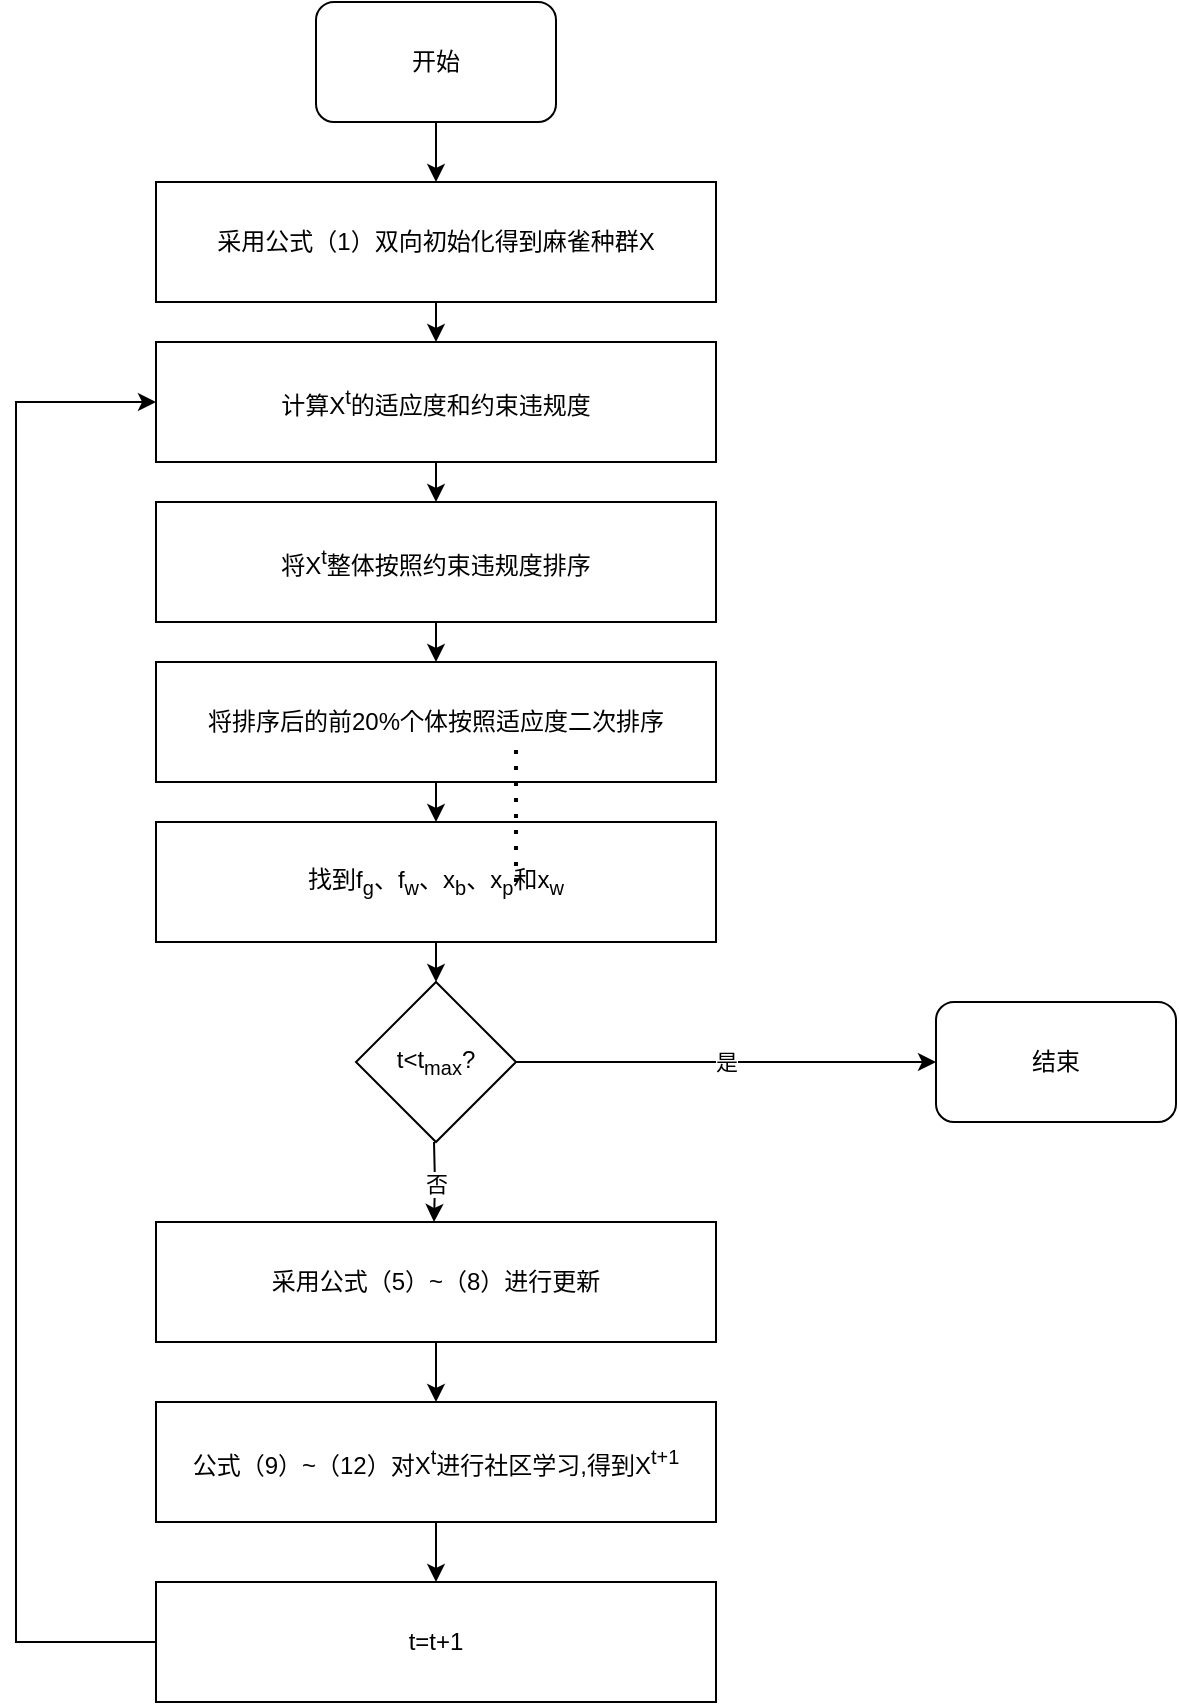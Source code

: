 <mxfile version="20.7.4" type="github">
  <diagram id="6a731a19-8d31-9384-78a2-239565b7b9f0" name="Page-1">
    <mxGraphModel dx="962" dy="829" grid="1" gridSize="10" guides="1" tooltips="1" connect="1" arrows="1" fold="1" page="1" pageScale="1" pageWidth="1169" pageHeight="827" background="none" math="0" shadow="0">
      <root>
        <mxCell id="0" />
        <mxCell id="1" parent="0" />
        <mxCell id="CUs4rStnzdPTpRsURDmQ-59" style="edgeStyle=orthogonalEdgeStyle;rounded=0;orthogonalLoop=1;jettySize=auto;html=1;exitX=0.5;exitY=1;exitDx=0;exitDy=0;entryX=0.5;entryY=0;entryDx=0;entryDy=0;" parent="1" source="CUs4rStnzdPTpRsURDmQ-56" target="CUs4rStnzdPTpRsURDmQ-58" edge="1">
          <mxGeometry relative="1" as="geometry" />
        </mxCell>
        <mxCell id="CUs4rStnzdPTpRsURDmQ-56" value="开始" style="rounded=1;whiteSpace=wrap;html=1;" parent="1" vertex="1">
          <mxGeometry x="250" y="190" width="120" height="60" as="geometry" />
        </mxCell>
        <mxCell id="CUs4rStnzdPTpRsURDmQ-70" style="edgeStyle=orthogonalEdgeStyle;rounded=0;orthogonalLoop=1;jettySize=auto;html=1;exitX=0.5;exitY=1;exitDx=0;exitDy=0;entryX=0.5;entryY=0;entryDx=0;entryDy=0;" parent="1" source="CUs4rStnzdPTpRsURDmQ-58" target="CUs4rStnzdPTpRsURDmQ-60" edge="1">
          <mxGeometry relative="1" as="geometry" />
        </mxCell>
        <mxCell id="CUs4rStnzdPTpRsURDmQ-58" value="采用公式（1）双向初始化得到麻雀种群X" style="rounded=0;whiteSpace=wrap;html=1;" parent="1" vertex="1">
          <mxGeometry x="170" y="280" width="280" height="60" as="geometry" />
        </mxCell>
        <mxCell id="CUs4rStnzdPTpRsURDmQ-71" style="edgeStyle=orthogonalEdgeStyle;rounded=0;orthogonalLoop=1;jettySize=auto;html=1;exitX=0.5;exitY=1;exitDx=0;exitDy=0;entryX=0.5;entryY=0;entryDx=0;entryDy=0;" parent="1" source="CUs4rStnzdPTpRsURDmQ-60" target="CUs4rStnzdPTpRsURDmQ-61" edge="1">
          <mxGeometry relative="1" as="geometry" />
        </mxCell>
        <mxCell id="CUs4rStnzdPTpRsURDmQ-60" value="计算X&lt;sup&gt;t&lt;/sup&gt;的适应度和约束违规度" style="rounded=0;whiteSpace=wrap;html=1;" parent="1" vertex="1">
          <mxGeometry x="170" y="360" width="280" height="60" as="geometry" />
        </mxCell>
        <mxCell id="CUs4rStnzdPTpRsURDmQ-72" style="edgeStyle=orthogonalEdgeStyle;rounded=0;orthogonalLoop=1;jettySize=auto;html=1;exitX=0.5;exitY=1;exitDx=0;exitDy=0;entryX=0.5;entryY=0;entryDx=0;entryDy=0;" parent="1" source="CUs4rStnzdPTpRsURDmQ-61" target="CUs4rStnzdPTpRsURDmQ-62" edge="1">
          <mxGeometry relative="1" as="geometry" />
        </mxCell>
        <mxCell id="CUs4rStnzdPTpRsURDmQ-61" value="将X&lt;sup&gt;t&lt;/sup&gt;整体按照约束违规度排序" style="rounded=0;whiteSpace=wrap;html=1;" parent="1" vertex="1">
          <mxGeometry x="170" y="440" width="280" height="60" as="geometry" />
        </mxCell>
        <mxCell id="CUs4rStnzdPTpRsURDmQ-74" style="edgeStyle=orthogonalEdgeStyle;rounded=0;orthogonalLoop=1;jettySize=auto;html=1;exitX=0.5;exitY=1;exitDx=0;exitDy=0;entryX=0.5;entryY=0;entryDx=0;entryDy=0;" parent="1" source="CUs4rStnzdPTpRsURDmQ-62" target="CUs4rStnzdPTpRsURDmQ-63" edge="1">
          <mxGeometry relative="1" as="geometry" />
        </mxCell>
        <mxCell id="CUs4rStnzdPTpRsURDmQ-62" value="将排序后的前20%个体按照适应度二次排序" style="rounded=0;whiteSpace=wrap;html=1;" parent="1" vertex="1">
          <mxGeometry x="170" y="520" width="280" height="60" as="geometry" />
        </mxCell>
        <mxCell id="CUs4rStnzdPTpRsURDmQ-75" style="edgeStyle=orthogonalEdgeStyle;rounded=0;orthogonalLoop=1;jettySize=auto;html=1;exitX=0.5;exitY=1;exitDx=0;exitDy=0;entryX=0.5;entryY=0;entryDx=0;entryDy=0;" parent="1" source="CUs4rStnzdPTpRsURDmQ-63" target="CUs4rStnzdPTpRsURDmQ-65" edge="1">
          <mxGeometry relative="1" as="geometry" />
        </mxCell>
        <mxCell id="CUs4rStnzdPTpRsURDmQ-63" value="找到f&lt;sub&gt;g&lt;/sub&gt;、f&lt;sub&gt;w&lt;/sub&gt;、x&lt;sub&gt;b&lt;/sub&gt;、x&lt;sub&gt;p&lt;/sub&gt;和x&lt;sub&gt;w&lt;/sub&gt;" style="rounded=0;whiteSpace=wrap;html=1;" parent="1" vertex="1">
          <mxGeometry x="170" y="600" width="280" height="60" as="geometry" />
        </mxCell>
        <mxCell id="CUs4rStnzdPTpRsURDmQ-76" value="否" style="edgeStyle=orthogonalEdgeStyle;rounded=0;orthogonalLoop=1;jettySize=auto;html=1;exitX=0.5;exitY=1;exitDx=0;exitDy=0;entryX=0.5;entryY=0;entryDx=0;entryDy=0;" parent="1" edge="1">
          <mxGeometry relative="1" as="geometry">
            <mxPoint x="309" y="760" as="sourcePoint" />
            <mxPoint x="309" y="800" as="targetPoint" />
          </mxGeometry>
        </mxCell>
        <mxCell id="CUs4rStnzdPTpRsURDmQ-80" value="是" style="edgeStyle=orthogonalEdgeStyle;rounded=0;orthogonalLoop=1;jettySize=auto;html=1;exitX=1;exitY=0.5;exitDx=0;exitDy=0;" parent="1" source="CUs4rStnzdPTpRsURDmQ-65" target="CUs4rStnzdPTpRsURDmQ-69" edge="1">
          <mxGeometry relative="1" as="geometry" />
        </mxCell>
        <mxCell id="CUs4rStnzdPTpRsURDmQ-65" value="t&amp;lt;t&lt;sub&gt;max&lt;/sub&gt;?" style="rhombus;whiteSpace=wrap;html=1;" parent="1" vertex="1">
          <mxGeometry x="270" y="680" width="80" height="80" as="geometry" />
        </mxCell>
        <mxCell id="CUs4rStnzdPTpRsURDmQ-77" style="edgeStyle=orthogonalEdgeStyle;rounded=0;orthogonalLoop=1;jettySize=auto;html=1;exitX=0.5;exitY=1;exitDx=0;exitDy=0;entryX=0.5;entryY=0;entryDx=0;entryDy=0;" parent="1" source="CUs4rStnzdPTpRsURDmQ-66" target="CUs4rStnzdPTpRsURDmQ-67" edge="1">
          <mxGeometry relative="1" as="geometry" />
        </mxCell>
        <mxCell id="CUs4rStnzdPTpRsURDmQ-66" value="采用公式（5）~（8）进行更新" style="rounded=0;whiteSpace=wrap;html=1;" parent="1" vertex="1">
          <mxGeometry x="170" y="800" width="280" height="60" as="geometry" />
        </mxCell>
        <mxCell id="CUs4rStnzdPTpRsURDmQ-78" style="edgeStyle=orthogonalEdgeStyle;rounded=0;orthogonalLoop=1;jettySize=auto;html=1;exitX=0.5;exitY=1;exitDx=0;exitDy=0;entryX=0.5;entryY=0;entryDx=0;entryDy=0;" parent="1" source="CUs4rStnzdPTpRsURDmQ-67" target="CUs4rStnzdPTpRsURDmQ-68" edge="1">
          <mxGeometry relative="1" as="geometry" />
        </mxCell>
        <mxCell id="CUs4rStnzdPTpRsURDmQ-67" value="公式（9）~（12）对X&lt;sup&gt;t&lt;/sup&gt;进行社区学习,得到X&lt;sup&gt;t+1&lt;/sup&gt;" style="rounded=0;whiteSpace=wrap;html=1;" parent="1" vertex="1">
          <mxGeometry x="170" y="890" width="280" height="60" as="geometry" />
        </mxCell>
        <mxCell id="CUs4rStnzdPTpRsURDmQ-81" style="edgeStyle=orthogonalEdgeStyle;rounded=0;orthogonalLoop=1;jettySize=auto;html=1;exitX=0;exitY=0.5;exitDx=0;exitDy=0;entryX=0;entryY=0.5;entryDx=0;entryDy=0;" parent="1" source="CUs4rStnzdPTpRsURDmQ-68" target="CUs4rStnzdPTpRsURDmQ-60" edge="1">
          <mxGeometry relative="1" as="geometry">
            <Array as="points">
              <mxPoint x="100" y="1010" />
              <mxPoint x="100" y="390" />
            </Array>
          </mxGeometry>
        </mxCell>
        <mxCell id="CUs4rStnzdPTpRsURDmQ-68" value="t=t+1" style="rounded=0;whiteSpace=wrap;html=1;" parent="1" vertex="1">
          <mxGeometry x="170" y="980" width="280" height="60" as="geometry" />
        </mxCell>
        <mxCell id="CUs4rStnzdPTpRsURDmQ-69" value="结束" style="rounded=1;whiteSpace=wrap;html=1;align=center;" parent="1" vertex="1">
          <mxGeometry x="560" y="690" width="120" height="60" as="geometry" />
        </mxCell>
        <mxCell id="vVyFLXYwMtGK4eottfmX-15" value="" style="endArrow=none;dashed=1;html=1;dashPattern=1 3;strokeWidth=2;rounded=0;" edge="1" parent="1">
          <mxGeometry width="50" height="50" relative="1" as="geometry">
            <mxPoint x="350" y="630" as="sourcePoint" />
            <mxPoint x="350" y="560" as="targetPoint" />
          </mxGeometry>
        </mxCell>
      </root>
    </mxGraphModel>
  </diagram>
</mxfile>
